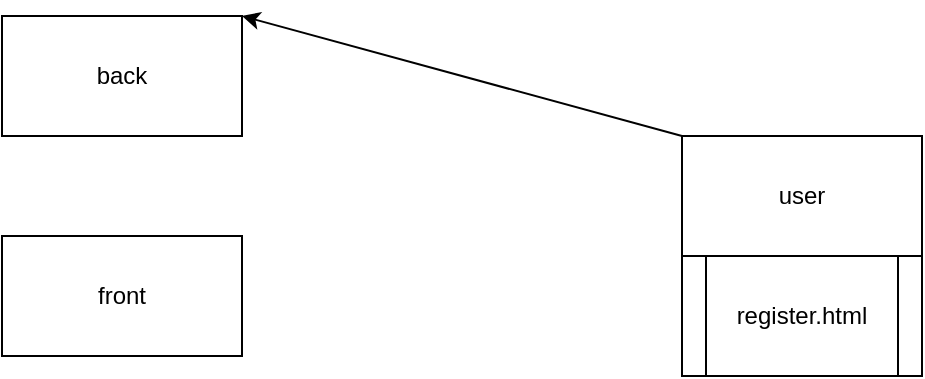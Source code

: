 <mxfile>
    <diagram id="ciySFIb5bBrL0ONtYVGM" name="Page-1">
        <mxGraphModel dx="730" dy="419" grid="1" gridSize="10" guides="1" tooltips="1" connect="1" arrows="1" fold="1" page="1" pageScale="1" pageWidth="850" pageHeight="1100" math="0" shadow="0">
            <root>
                <mxCell id="0"/>
                <mxCell id="1" parent="0"/>
                <mxCell id="3" value="front" style="whiteSpace=wrap;html=1;" vertex="1" parent="1">
                    <mxGeometry x="140" y="200" width="120" height="60" as="geometry"/>
                </mxCell>
                <mxCell id="4" value="back" style="whiteSpace=wrap;html=1;" vertex="1" parent="1">
                    <mxGeometry x="140" y="90" width="120" height="60" as="geometry"/>
                </mxCell>
                <mxCell id="9" style="edgeStyle=none;html=1;exitX=0;exitY=0;exitDx=0;exitDy=0;entryX=1;entryY=0;entryDx=0;entryDy=0;" edge="1" parent="1" source="5" target="4">
                    <mxGeometry relative="1" as="geometry"/>
                </mxCell>
                <mxCell id="5" value="user" style="whiteSpace=wrap;html=1;" vertex="1" parent="1">
                    <mxGeometry x="480" y="150" width="120" height="60" as="geometry"/>
                </mxCell>
                <mxCell id="7" value="register.html" style="shape=process;whiteSpace=wrap;html=1;backgroundOutline=1;" vertex="1" parent="1">
                    <mxGeometry x="480" y="210" width="120" height="60" as="geometry"/>
                </mxCell>
            </root>
        </mxGraphModel>
    </diagram>
</mxfile>